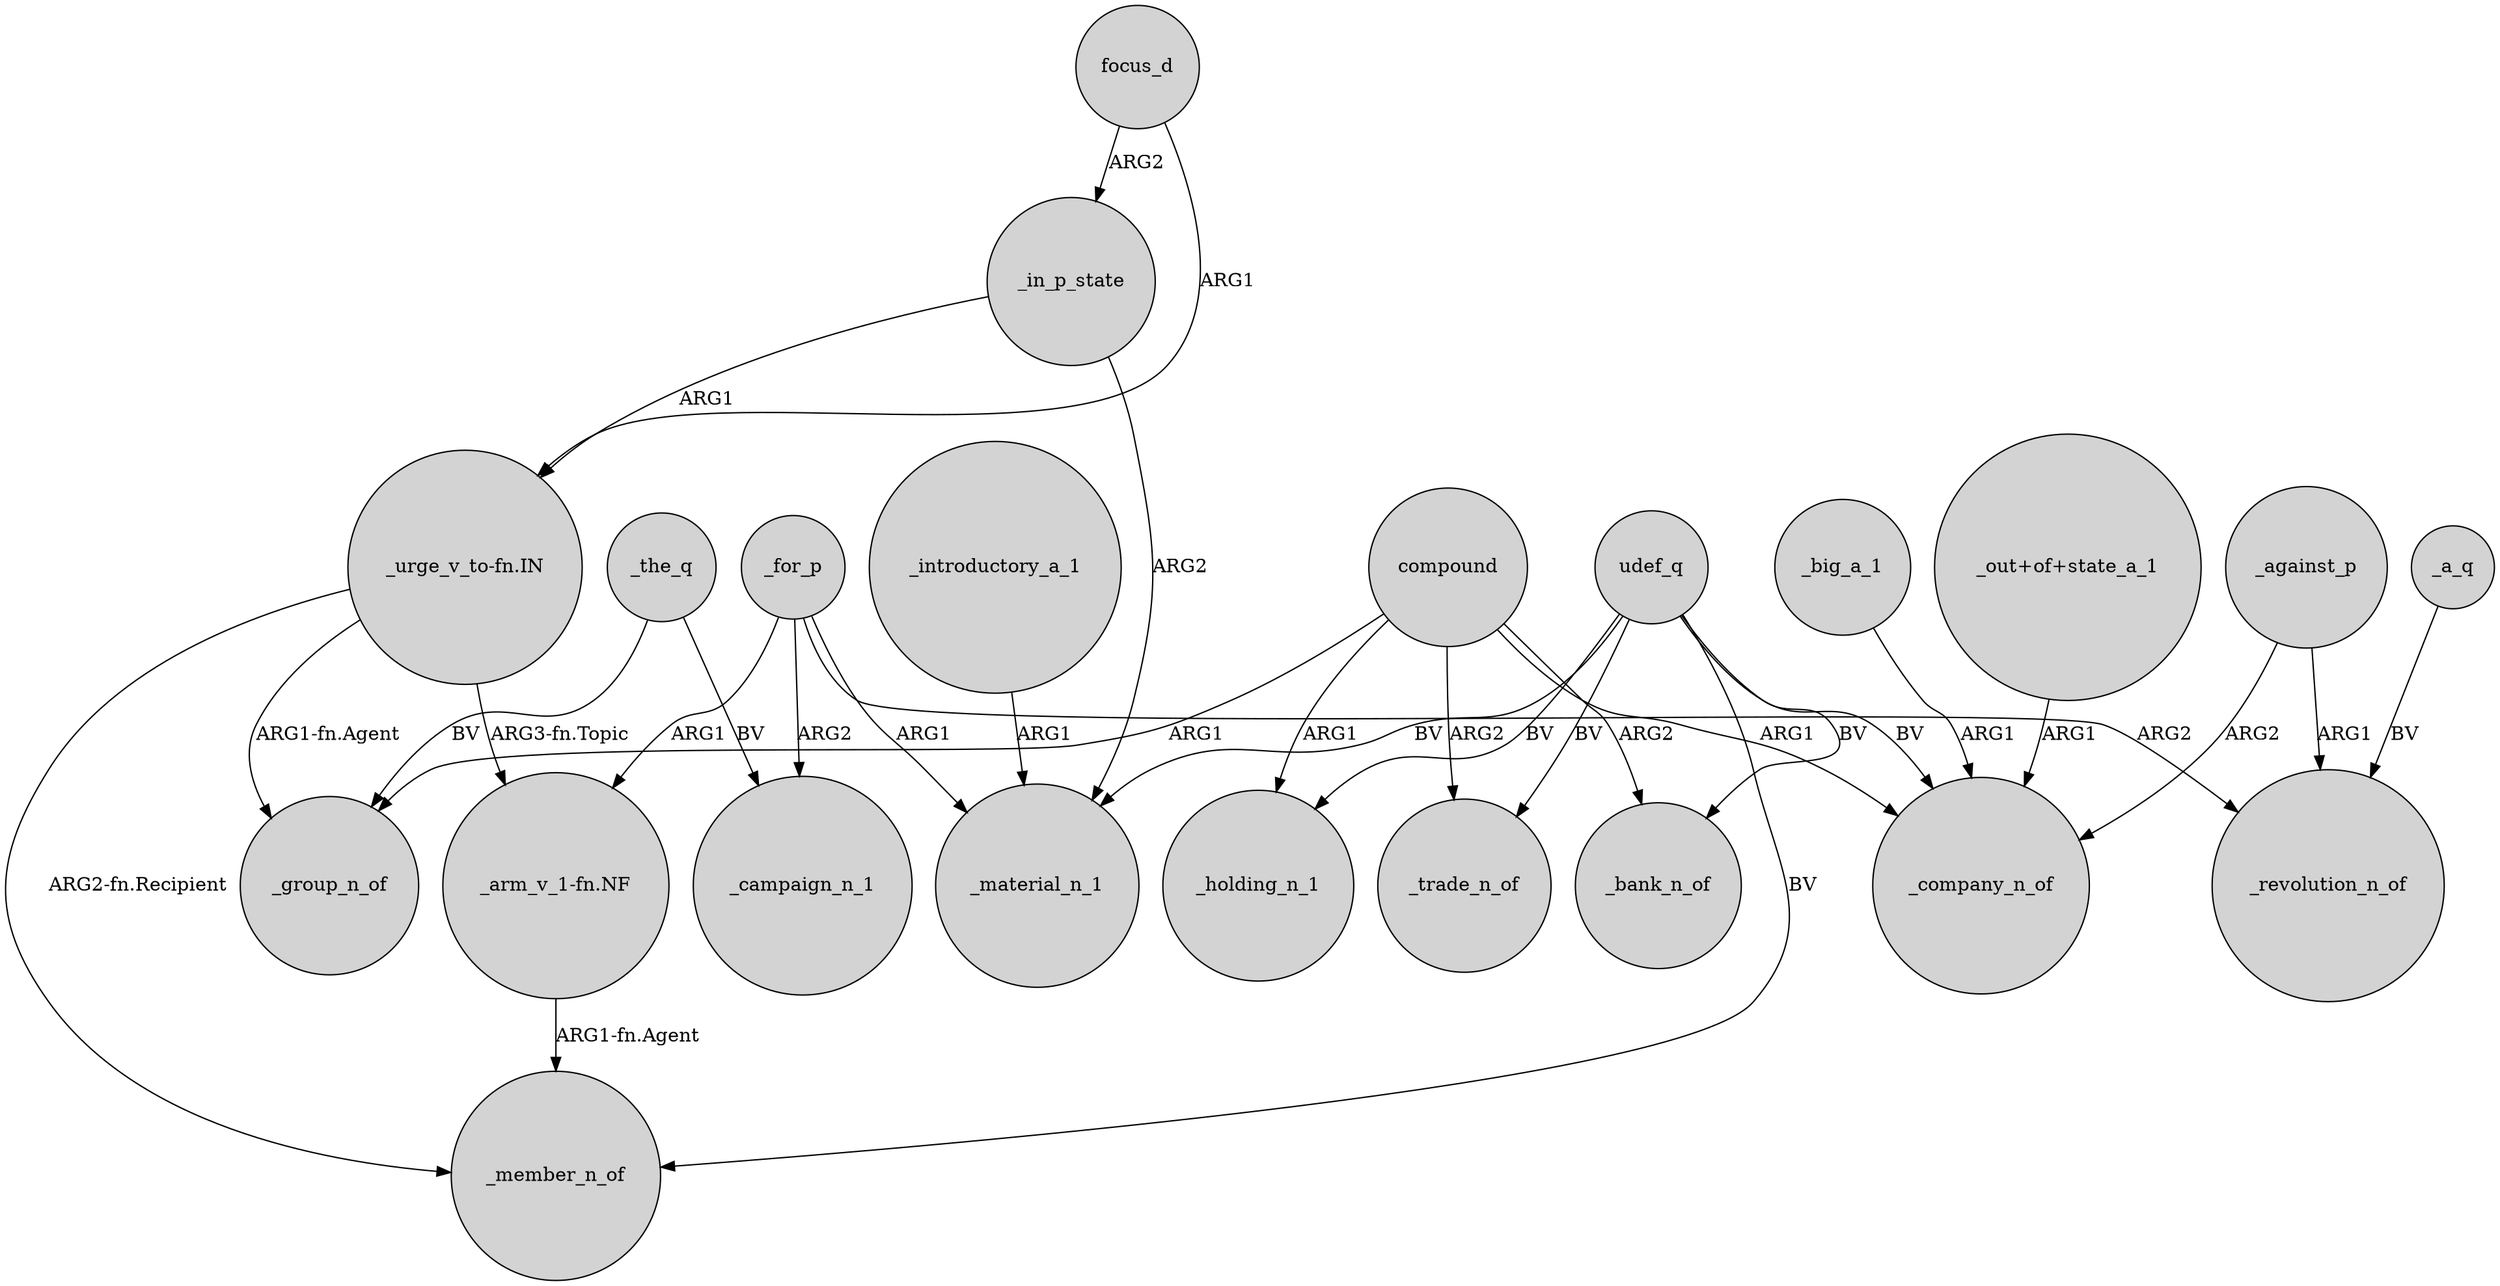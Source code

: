 digraph {
	node [shape=circle style=filled]
	_for_p -> _campaign_n_1 [label=ARG2]
	udef_q -> _trade_n_of [label=BV]
	_in_p_state -> "_urge_v_to-fn.IN" [label=ARG1]
	compound -> _bank_n_of [label=ARG2]
	_against_p -> _company_n_of [label=ARG2]
	_for_p -> _revolution_n_of [label=ARG2]
	focus_d -> "_urge_v_to-fn.IN" [label=ARG1]
	focus_d -> _in_p_state [label=ARG2]
	_a_q -> _revolution_n_of [label=BV]
	"_urge_v_to-fn.IN" -> "_arm_v_1-fn.NF" [label="ARG3-fn.Topic"]
	_against_p -> _revolution_n_of [label=ARG1]
	_introductory_a_1 -> _material_n_1 [label=ARG1]
	_the_q -> _group_n_of [label=BV]
	compound -> _holding_n_1 [label=ARG1]
	_big_a_1 -> _company_n_of [label=ARG1]
	compound -> _company_n_of [label=ARG1]
	"_out+of+state_a_1" -> _company_n_of [label=ARG1]
	_the_q -> _campaign_n_1 [label=BV]
	compound -> _trade_n_of [label=ARG2]
	udef_q -> _member_n_of [label=BV]
	_in_p_state -> _material_n_1 [label=ARG2]
	"_urge_v_to-fn.IN" -> _group_n_of [label="ARG1-fn.Agent"]
	"_urge_v_to-fn.IN" -> _member_n_of [label="ARG2-fn.Recipient"]
	"_arm_v_1-fn.NF" -> _member_n_of [label="ARG1-fn.Agent"]
	_for_p -> "_arm_v_1-fn.NF" [label=ARG1]
	udef_q -> _company_n_of [label=BV]
	udef_q -> _holding_n_1 [label=BV]
	compound -> _group_n_of [label=ARG1]
	udef_q -> _material_n_1 [label=BV]
	udef_q -> _bank_n_of [label=BV]
	_for_p -> _material_n_1 [label=ARG1]
}
